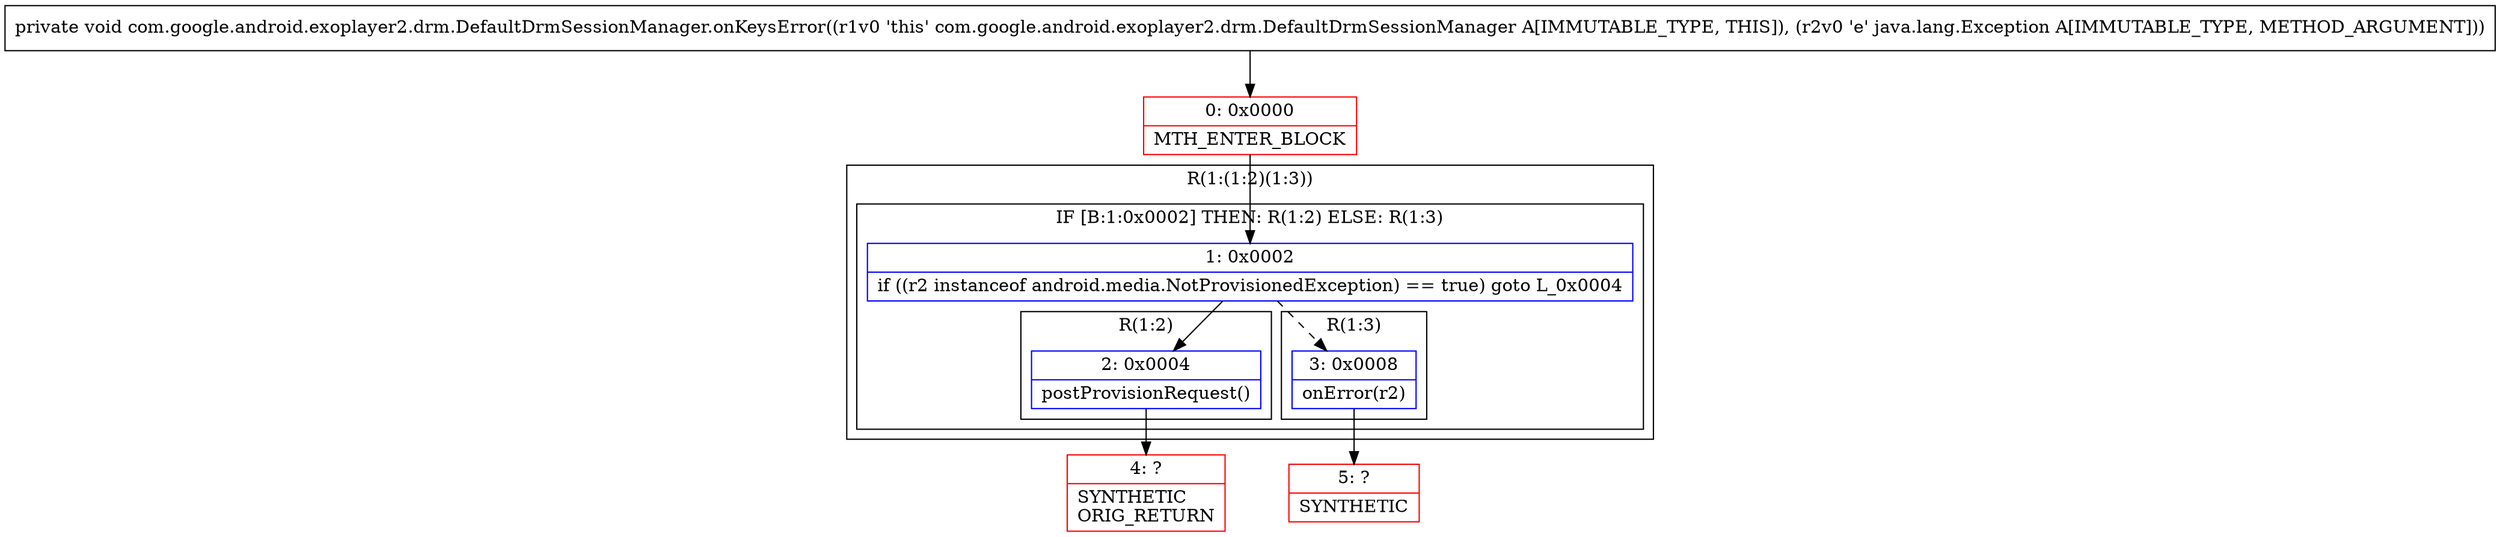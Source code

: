 digraph "CFG forcom.google.android.exoplayer2.drm.DefaultDrmSessionManager.onKeysError(Ljava\/lang\/Exception;)V" {
subgraph cluster_Region_1753543924 {
label = "R(1:(1:2)(1:3))";
node [shape=record,color=blue];
subgraph cluster_IfRegion_1604201469 {
label = "IF [B:1:0x0002] THEN: R(1:2) ELSE: R(1:3)";
node [shape=record,color=blue];
Node_1 [shape=record,label="{1\:\ 0x0002|if ((r2 instanceof android.media.NotProvisionedException) == true) goto L_0x0004\l}"];
subgraph cluster_Region_1879838864 {
label = "R(1:2)";
node [shape=record,color=blue];
Node_2 [shape=record,label="{2\:\ 0x0004|postProvisionRequest()\l}"];
}
subgraph cluster_Region_1559099473 {
label = "R(1:3)";
node [shape=record,color=blue];
Node_3 [shape=record,label="{3\:\ 0x0008|onError(r2)\l}"];
}
}
}
Node_0 [shape=record,color=red,label="{0\:\ 0x0000|MTH_ENTER_BLOCK\l}"];
Node_4 [shape=record,color=red,label="{4\:\ ?|SYNTHETIC\lORIG_RETURN\l}"];
Node_5 [shape=record,color=red,label="{5\:\ ?|SYNTHETIC\l}"];
MethodNode[shape=record,label="{private void com.google.android.exoplayer2.drm.DefaultDrmSessionManager.onKeysError((r1v0 'this' com.google.android.exoplayer2.drm.DefaultDrmSessionManager A[IMMUTABLE_TYPE, THIS]), (r2v0 'e' java.lang.Exception A[IMMUTABLE_TYPE, METHOD_ARGUMENT])) }"];
MethodNode -> Node_0;
Node_1 -> Node_2;
Node_1 -> Node_3[style=dashed];
Node_2 -> Node_4;
Node_3 -> Node_5;
Node_0 -> Node_1;
}

